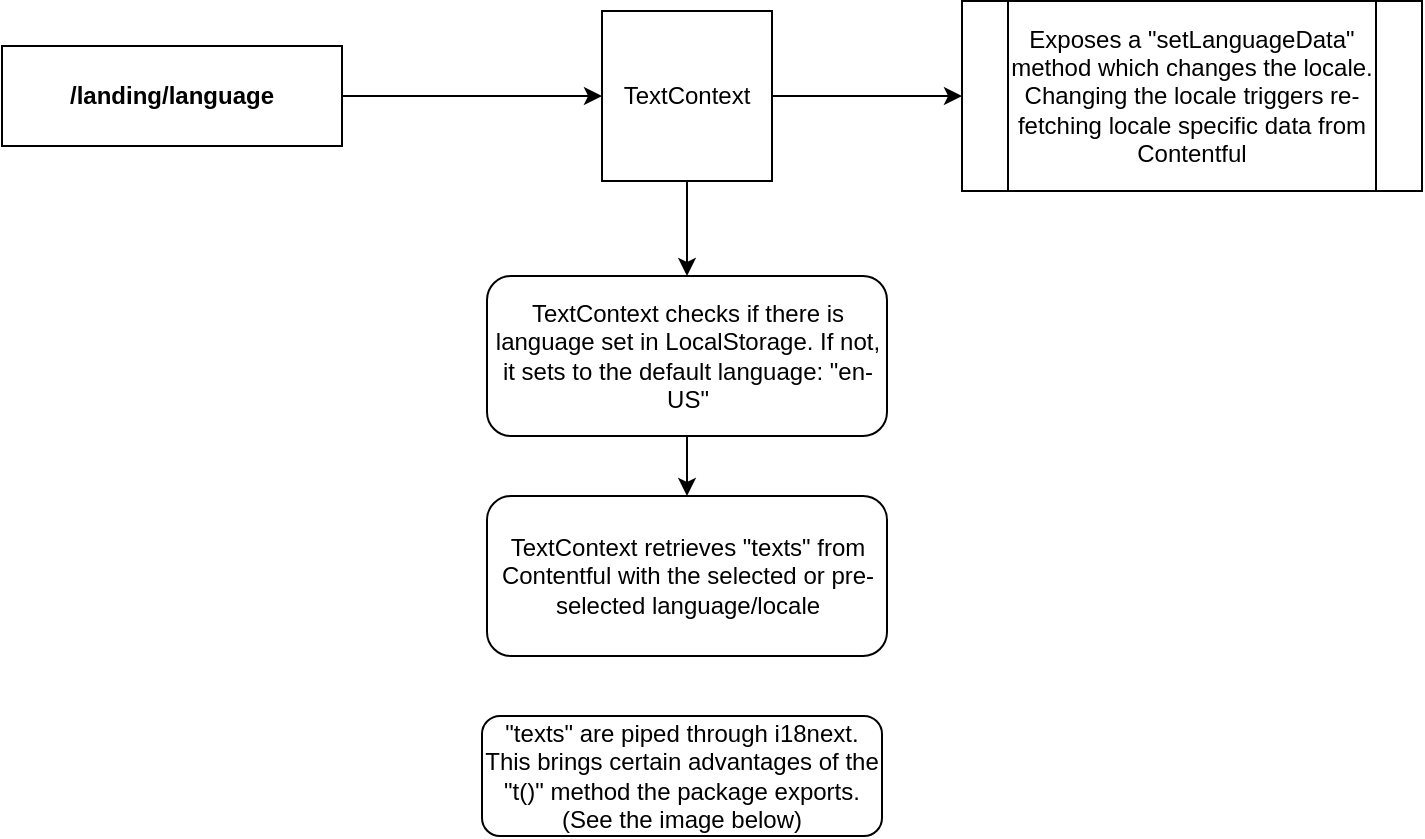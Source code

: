 <mxfile version="14.9.0" type="github">
  <diagram id="X41FS89OIwTffToykbN8" name="Page-1">
    <mxGraphModel dx="1422" dy="805" grid="1" gridSize="10" guides="1" tooltips="1" connect="1" arrows="1" fold="1" page="1" pageScale="1" pageWidth="827" pageHeight="1169" math="0" shadow="0">
      <root>
        <mxCell id="0" />
        <mxCell id="1" parent="0" />
        <mxCell id="dlOP5NZsnmyqPmWhvy-y-5" style="edgeStyle=orthogonalEdgeStyle;rounded=0;orthogonalLoop=1;jettySize=auto;html=1;" edge="1" parent="1" source="dlOP5NZsnmyqPmWhvy-y-1" target="dlOP5NZsnmyqPmWhvy-y-4">
          <mxGeometry relative="1" as="geometry" />
        </mxCell>
        <mxCell id="dlOP5NZsnmyqPmWhvy-y-1" value="&lt;b&gt;/landing/language&lt;/b&gt;" style="rounded=0;whiteSpace=wrap;html=1;" vertex="1" parent="1">
          <mxGeometry x="40" y="55" width="170" height="50" as="geometry" />
        </mxCell>
        <mxCell id="dlOP5NZsnmyqPmWhvy-y-6" style="edgeStyle=orthogonalEdgeStyle;rounded=0;orthogonalLoop=1;jettySize=auto;html=1;" edge="1" parent="1" source="dlOP5NZsnmyqPmWhvy-y-4" target="dlOP5NZsnmyqPmWhvy-y-7">
          <mxGeometry relative="1" as="geometry">
            <mxPoint x="530" y="40" as="targetPoint" />
          </mxGeometry>
        </mxCell>
        <mxCell id="dlOP5NZsnmyqPmWhvy-y-14" style="edgeStyle=orthogonalEdgeStyle;rounded=0;orthogonalLoop=1;jettySize=auto;html=1;entryX=0;entryY=0.5;entryDx=0;entryDy=0;" edge="1" parent="1" source="dlOP5NZsnmyqPmWhvy-y-4" target="dlOP5NZsnmyqPmWhvy-y-13">
          <mxGeometry relative="1" as="geometry" />
        </mxCell>
        <mxCell id="dlOP5NZsnmyqPmWhvy-y-4" value="TextContext" style="whiteSpace=wrap;html=1;aspect=fixed;" vertex="1" parent="1">
          <mxGeometry x="340" y="37.5" width="85" height="85" as="geometry" />
        </mxCell>
        <mxCell id="dlOP5NZsnmyqPmWhvy-y-15" style="edgeStyle=orthogonalEdgeStyle;rounded=0;orthogonalLoop=1;jettySize=auto;html=1;" edge="1" parent="1" source="dlOP5NZsnmyqPmWhvy-y-7" target="dlOP5NZsnmyqPmWhvy-y-8">
          <mxGeometry relative="1" as="geometry" />
        </mxCell>
        <mxCell id="dlOP5NZsnmyqPmWhvy-y-7" value="&lt;span&gt;TextContext checks if there is language set in LocalStorage. If not, it sets to the default language: &quot;en-US&quot;&lt;/span&gt;" style="rounded=1;whiteSpace=wrap;html=1;" vertex="1" parent="1">
          <mxGeometry x="282.5" y="170" width="200" height="80" as="geometry" />
        </mxCell>
        <mxCell id="dlOP5NZsnmyqPmWhvy-y-8" value="&lt;span&gt;TextContext retrieves &quot;texts&quot; from Contentful with the selected or pre-selected language/locale&lt;/span&gt;" style="rounded=1;whiteSpace=wrap;html=1;" vertex="1" parent="1">
          <mxGeometry x="282.5" y="280" width="200" height="80" as="geometry" />
        </mxCell>
        <mxCell id="dlOP5NZsnmyqPmWhvy-y-13" value="Exposes a &quot;setLanguageData&quot; method which changes the locale. Changing the locale triggers re-fetching locale specific data from Contentful" style="shape=process;whiteSpace=wrap;html=1;backgroundOutline=1;" vertex="1" parent="1">
          <mxGeometry x="520" y="32.5" width="230" height="95" as="geometry" />
        </mxCell>
        <mxCell id="dlOP5NZsnmyqPmWhvy-y-16" value="&quot;texts&quot; are piped through i18next. This brings certain advantages of the &quot;t()&quot; method the package exports.&lt;br&gt;(See the image below)" style="rounded=1;whiteSpace=wrap;html=1;" vertex="1" parent="1">
          <mxGeometry x="280" y="390" width="200" height="60" as="geometry" />
        </mxCell>
      </root>
    </mxGraphModel>
  </diagram>
</mxfile>
